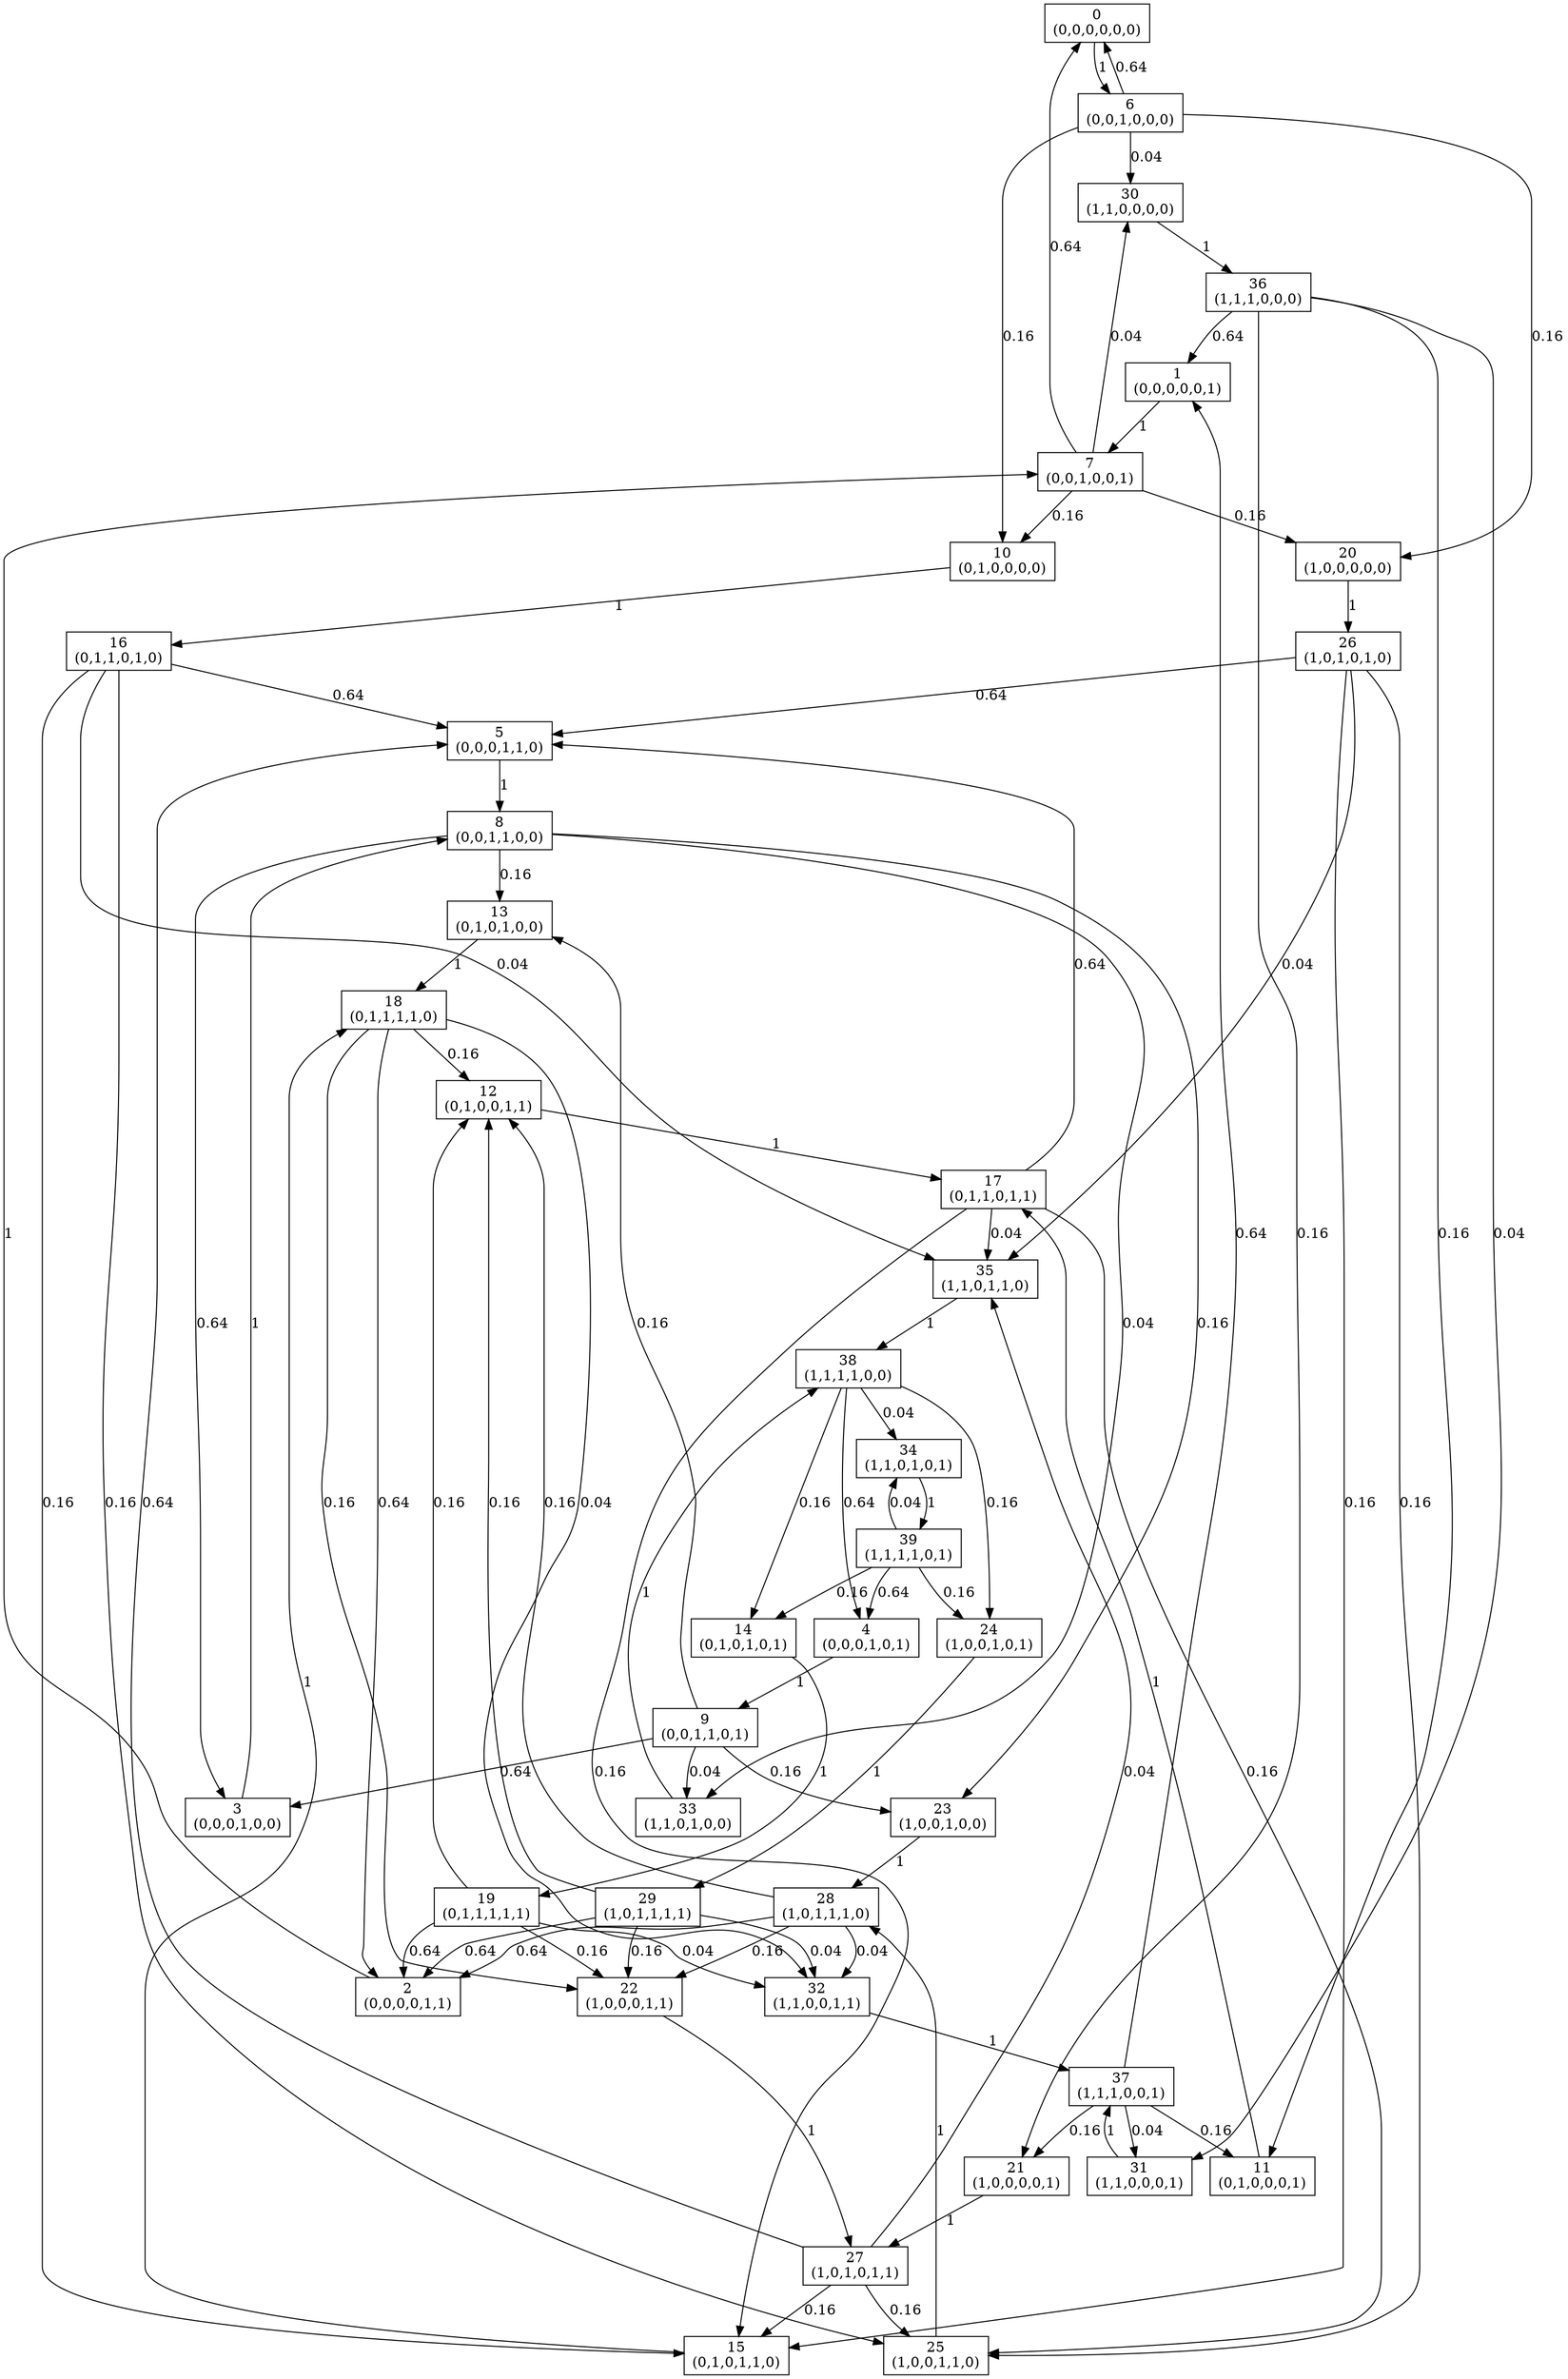 digraph P {
node [shape=box];
0 -> 6 [ label="1" ];
1 -> 7 [ label="1" ];
2 -> 7 [ label="1" ];
3 -> 8 [ label="1" ];
4 -> 9 [ label="1" ];
5 -> 8 [ label="1" ];
6 -> 0 [ label="0.64" ];
6 -> 10 [ label="0.16" ];
6 -> 20 [ label="0.16" ];
6 -> 30 [ label="0.04" ];
7 -> 0 [ label="0.64" ];
7 -> 10 [ label="0.16" ];
7 -> 20 [ label="0.16" ];
7 -> 30 [ label="0.04" ];
8 -> 3 [ label="0.64" ];
8 -> 13 [ label="0.16" ];
8 -> 23 [ label="0.16" ];
8 -> 33 [ label="0.04" ];
9 -> 3 [ label="0.64" ];
9 -> 13 [ label="0.16" ];
9 -> 23 [ label="0.16" ];
9 -> 33 [ label="0.04" ];
10 -> 16 [ label="1" ];
11 -> 17 [ label="1" ];
12 -> 17 [ label="1" ];
13 -> 18 [ label="1" ];
14 -> 19 [ label="1" ];
15 -> 18 [ label="1" ];
16 -> 5 [ label="0.64" ];
16 -> 15 [ label="0.16" ];
16 -> 25 [ label="0.16" ];
16 -> 35 [ label="0.04" ];
17 -> 5 [ label="0.64" ];
17 -> 15 [ label="0.16" ];
17 -> 25 [ label="0.16" ];
17 -> 35 [ label="0.04" ];
18 -> 2 [ label="0.64" ];
18 -> 12 [ label="0.16" ];
18 -> 22 [ label="0.16" ];
18 -> 32 [ label="0.04" ];
19 -> 2 [ label="0.64" ];
19 -> 12 [ label="0.16" ];
19 -> 22 [ label="0.16" ];
19 -> 32 [ label="0.04" ];
20 -> 26 [ label="1" ];
21 -> 27 [ label="1" ];
22 -> 27 [ label="1" ];
23 -> 28 [ label="1" ];
24 -> 29 [ label="1" ];
25 -> 28 [ label="1" ];
26 -> 5 [ label="0.64" ];
26 -> 15 [ label="0.16" ];
26 -> 25 [ label="0.16" ];
26 -> 35 [ label="0.04" ];
27 -> 5 [ label="0.64" ];
27 -> 15 [ label="0.16" ];
27 -> 25 [ label="0.16" ];
27 -> 35 [ label="0.04" ];
28 -> 2 [ label="0.64" ];
28 -> 12 [ label="0.16" ];
28 -> 22 [ label="0.16" ];
28 -> 32 [ label="0.04" ];
29 -> 2 [ label="0.64" ];
29 -> 12 [ label="0.16" ];
29 -> 22 [ label="0.16" ];
29 -> 32 [ label="0.04" ];
30 -> 36 [ label="1" ];
31 -> 37 [ label="1" ];
32 -> 37 [ label="1" ];
33 -> 38 [ label="1" ];
34 -> 39 [ label="1" ];
35 -> 38 [ label="1" ];
36 -> 1 [ label="0.64" ];
36 -> 11 [ label="0.16" ];
36 -> 21 [ label="0.16" ];
36 -> 31 [ label="0.04" ];
37 -> 1 [ label="0.64" ];
37 -> 11 [ label="0.16" ];
37 -> 21 [ label="0.16" ];
37 -> 31 [ label="0.04" ];
38 -> 4 [ label="0.64" ];
38 -> 14 [ label="0.16" ];
38 -> 24 [ label="0.16" ];
38 -> 34 [ label="0.04" ];
39 -> 4 [ label="0.64" ];
39 -> 14 [ label="0.16" ];
39 -> 24 [ label="0.16" ];
39 -> 34 [ label="0.04" ];
0 [label="0\n(0,0,0,0,0,0)"];
1 [label="1\n(0,0,0,0,0,1)"];
2 [label="2\n(0,0,0,0,1,1)"];
3 [label="3\n(0,0,0,1,0,0)"];
4 [label="4\n(0,0,0,1,0,1)"];
5 [label="5\n(0,0,0,1,1,0)"];
6 [label="6\n(0,0,1,0,0,0)"];
7 [label="7\n(0,0,1,0,0,1)"];
8 [label="8\n(0,0,1,1,0,0)"];
9 [label="9\n(0,0,1,1,0,1)"];
10 [label="10\n(0,1,0,0,0,0)"];
11 [label="11\n(0,1,0,0,0,1)"];
12 [label="12\n(0,1,0,0,1,1)"];
13 [label="13\n(0,1,0,1,0,0)"];
14 [label="14\n(0,1,0,1,0,1)"];
15 [label="15\n(0,1,0,1,1,0)"];
16 [label="16\n(0,1,1,0,1,0)"];
17 [label="17\n(0,1,1,0,1,1)"];
18 [label="18\n(0,1,1,1,1,0)"];
19 [label="19\n(0,1,1,1,1,1)"];
20 [label="20\n(1,0,0,0,0,0)"];
21 [label="21\n(1,0,0,0,0,1)"];
22 [label="22\n(1,0,0,0,1,1)"];
23 [label="23\n(1,0,0,1,0,0)"];
24 [label="24\n(1,0,0,1,0,1)"];
25 [label="25\n(1,0,0,1,1,0)"];
26 [label="26\n(1,0,1,0,1,0)"];
27 [label="27\n(1,0,1,0,1,1)"];
28 [label="28\n(1,0,1,1,1,0)"];
29 [label="29\n(1,0,1,1,1,1)"];
30 [label="30\n(1,1,0,0,0,0)"];
31 [label="31\n(1,1,0,0,0,1)"];
32 [label="32\n(1,1,0,0,1,1)"];
33 [label="33\n(1,1,0,1,0,0)"];
34 [label="34\n(1,1,0,1,0,1)"];
35 [label="35\n(1,1,0,1,1,0)"];
36 [label="36\n(1,1,1,0,0,0)"];
37 [label="37\n(1,1,1,0,0,1)"];
38 [label="38\n(1,1,1,1,0,0)"];
39 [label="39\n(1,1,1,1,0,1)"];
}
